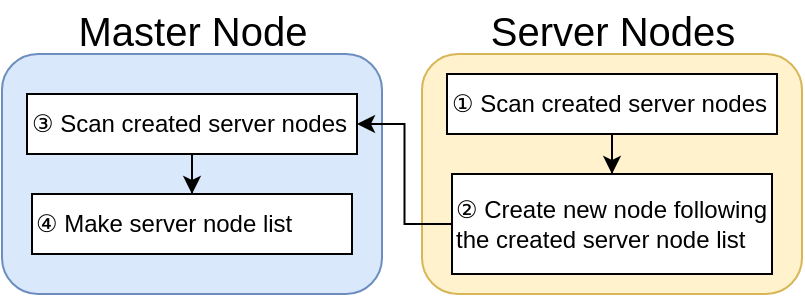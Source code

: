 <mxfile version="21.2.8" type="device">
  <diagram name="Page-1" id="Vn31Phi38d548Jd6JGEV">
    <mxGraphModel dx="675" dy="390" grid="1" gridSize="10" guides="1" tooltips="1" connect="1" arrows="1" fold="1" page="1" pageScale="1" pageWidth="850" pageHeight="1100" math="0" shadow="0">
      <root>
        <mxCell id="0" />
        <mxCell id="1" parent="0" />
        <mxCell id="HSjvIxSosh0ikxAGgUQO-1" value="" style="rounded=1;whiteSpace=wrap;html=1;fillColor=#dae8fc;strokeColor=#6c8ebf;" parent="1" vertex="1">
          <mxGeometry x="50" y="160" width="190" height="120" as="geometry" />
        </mxCell>
        <mxCell id="HSjvIxSosh0ikxAGgUQO-3" value="" style="rounded=1;whiteSpace=wrap;html=1;fillColor=#fff2cc;strokeColor=#d6b656;" parent="1" vertex="1">
          <mxGeometry x="260" y="160" width="190" height="120" as="geometry" />
        </mxCell>
        <mxCell id="HSjvIxSosh0ikxAGgUQO-4" value="&lt;font style=&quot;font-size: 20px;&quot;&gt;Master Node&lt;/font&gt;" style="text;html=1;strokeColor=none;fillColor=none;align=center;verticalAlign=middle;whiteSpace=wrap;rounded=0;" parent="1" vertex="1">
          <mxGeometry x="82.5" y="133" width="125" height="30" as="geometry" />
        </mxCell>
        <mxCell id="HSjvIxSosh0ikxAGgUQO-5" value="&lt;font style=&quot;font-size: 20px;&quot;&gt;Server Nodes&lt;/font&gt;" style="text;html=1;strokeColor=none;fillColor=none;align=center;verticalAlign=middle;whiteSpace=wrap;rounded=0;" parent="1" vertex="1">
          <mxGeometry x="292.5" y="133" width="125" height="30" as="geometry" />
        </mxCell>
        <mxCell id="HSjvIxSosh0ikxAGgUQO-13" value="" style="edgeStyle=orthogonalEdgeStyle;rounded=0;orthogonalLoop=1;jettySize=auto;html=1;" parent="1" source="HSjvIxSosh0ikxAGgUQO-6" target="HSjvIxSosh0ikxAGgUQO-8" edge="1">
          <mxGeometry relative="1" as="geometry" />
        </mxCell>
        <mxCell id="HSjvIxSosh0ikxAGgUQO-6" value="&lt;font style=&quot;font-size: 12px;&quot;&gt;① Scan created server nodes&lt;/font&gt;" style="rounded=0;whiteSpace=wrap;html=1;align=left;" parent="1" vertex="1">
          <mxGeometry x="272.5" y="170" width="165" height="30" as="geometry" />
        </mxCell>
        <mxCell id="HSjvIxSosh0ikxAGgUQO-15" value="" style="edgeStyle=orthogonalEdgeStyle;rounded=0;orthogonalLoop=1;jettySize=auto;html=1;" parent="1" source="HSjvIxSosh0ikxAGgUQO-7" target="HSjvIxSosh0ikxAGgUQO-9" edge="1">
          <mxGeometry relative="1" as="geometry" />
        </mxCell>
        <mxCell id="HSjvIxSosh0ikxAGgUQO-7" value="&lt;font style=&quot;font-size: 12px;&quot;&gt;③ Scan created server nodes&lt;/font&gt;" style="rounded=0;whiteSpace=wrap;html=1;align=left;" parent="1" vertex="1">
          <mxGeometry x="62.5" y="180" width="165" height="30" as="geometry" />
        </mxCell>
        <mxCell id="HSjvIxSosh0ikxAGgUQO-14" style="edgeStyle=orthogonalEdgeStyle;rounded=0;orthogonalLoop=1;jettySize=auto;html=1;entryX=1;entryY=0.5;entryDx=0;entryDy=0;" parent="1" source="HSjvIxSosh0ikxAGgUQO-8" target="HSjvIxSosh0ikxAGgUQO-7" edge="1">
          <mxGeometry relative="1" as="geometry" />
        </mxCell>
        <mxCell id="HSjvIxSosh0ikxAGgUQO-8" value="&lt;font style=&quot;font-size: 12px;&quot;&gt;②&amp;nbsp;Create new node following the created server node list&amp;nbsp;&lt;/font&gt;" style="rounded=0;whiteSpace=wrap;html=1;align=left;" parent="1" vertex="1">
          <mxGeometry x="275" y="220" width="160" height="50" as="geometry" />
        </mxCell>
        <mxCell id="HSjvIxSosh0ikxAGgUQO-9" value="&lt;font style=&quot;font-size: 12px;&quot;&gt;④ Make server node list&lt;/font&gt;" style="rounded=0;whiteSpace=wrap;html=1;align=left;" parent="1" vertex="1">
          <mxGeometry x="65" y="230" width="160" height="30" as="geometry" />
        </mxCell>
      </root>
    </mxGraphModel>
  </diagram>
</mxfile>
